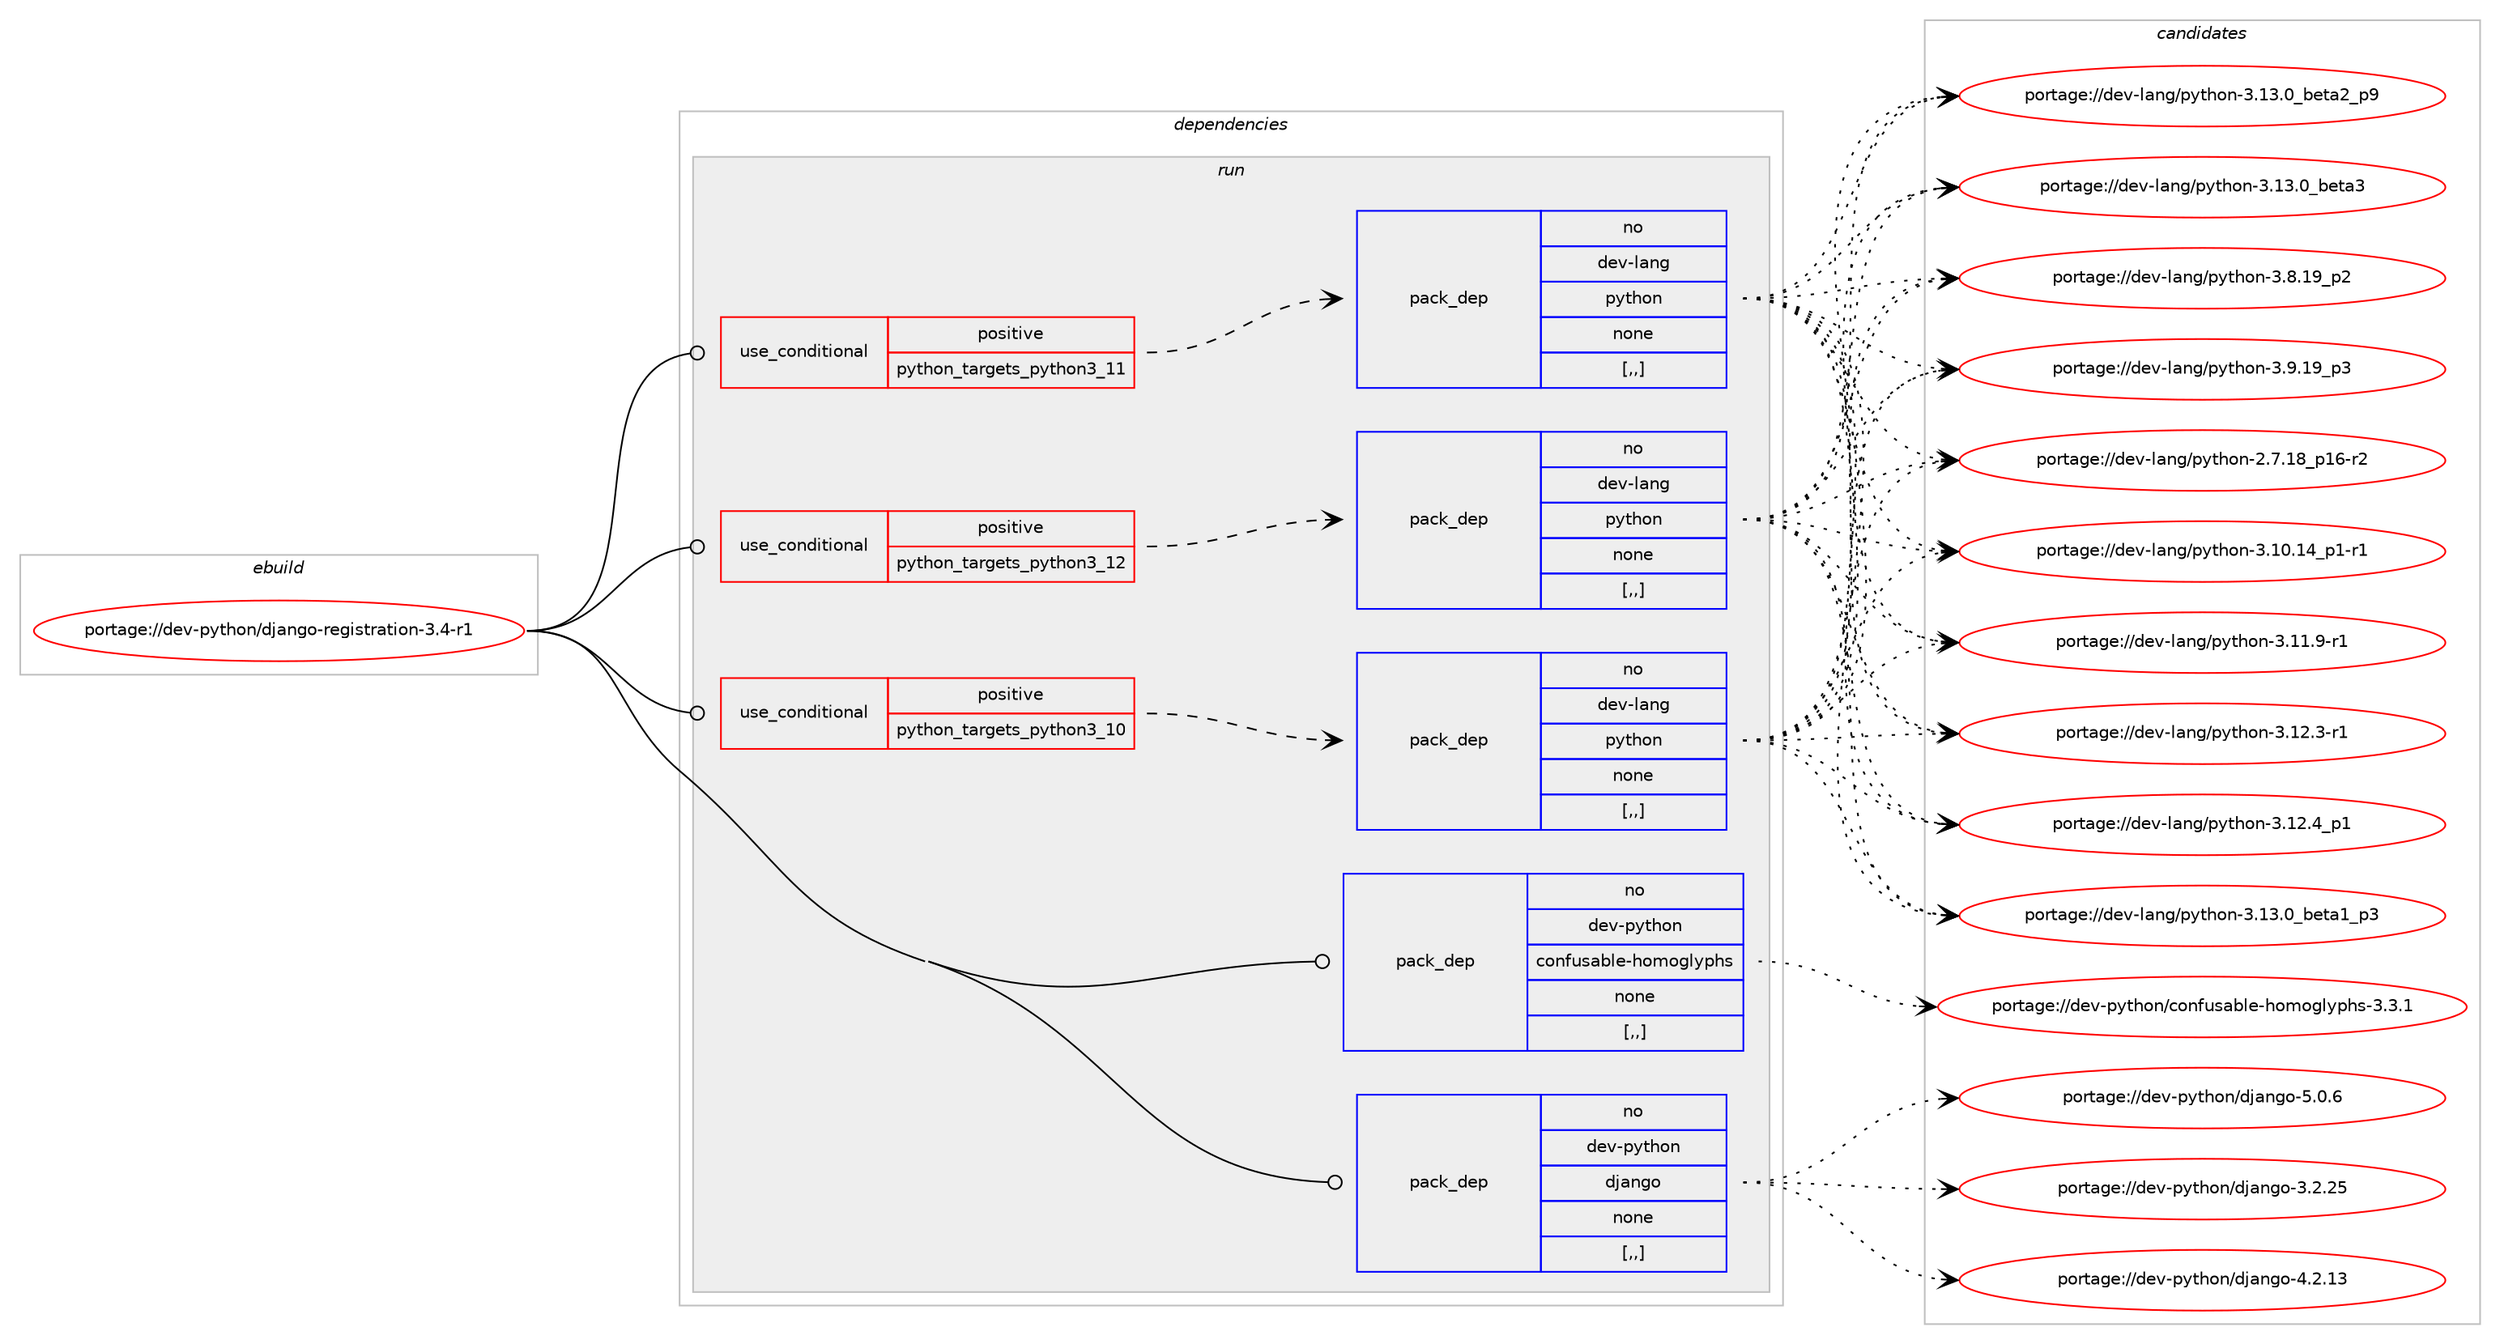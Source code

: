digraph prolog {

# *************
# Graph options
# *************

newrank=true;
concentrate=true;
compound=true;
graph [rankdir=LR,fontname=Helvetica,fontsize=10,ranksep=1.5];#, ranksep=2.5, nodesep=0.2];
edge  [arrowhead=vee];
node  [fontname=Helvetica,fontsize=10];

# **********
# The ebuild
# **********

subgraph cluster_leftcol {
color=gray;
rank=same;
label=<<i>ebuild</i>>;
id [label="portage://dev-python/django-registration-3.4-r1", color=red, width=4, href="../dev-python/django-registration-3.4-r1.svg"];
}

# ****************
# The dependencies
# ****************

subgraph cluster_midcol {
color=gray;
label=<<i>dependencies</i>>;
subgraph cluster_compile {
fillcolor="#eeeeee";
style=filled;
label=<<i>compile</i>>;
}
subgraph cluster_compileandrun {
fillcolor="#eeeeee";
style=filled;
label=<<i>compile and run</i>>;
}
subgraph cluster_run {
fillcolor="#eeeeee";
style=filled;
label=<<i>run</i>>;
subgraph cond31444 {
dependency141927 [label=<<TABLE BORDER="0" CELLBORDER="1" CELLSPACING="0" CELLPADDING="4"><TR><TD ROWSPAN="3" CELLPADDING="10">use_conditional</TD></TR><TR><TD>positive</TD></TR><TR><TD>python_targets_python3_10</TD></TR></TABLE>>, shape=none, color=red];
subgraph pack109271 {
dependency141928 [label=<<TABLE BORDER="0" CELLBORDER="1" CELLSPACING="0" CELLPADDING="4" WIDTH="220"><TR><TD ROWSPAN="6" CELLPADDING="30">pack_dep</TD></TR><TR><TD WIDTH="110">no</TD></TR><TR><TD>dev-lang</TD></TR><TR><TD>python</TD></TR><TR><TD>none</TD></TR><TR><TD>[,,]</TD></TR></TABLE>>, shape=none, color=blue];
}
dependency141927:e -> dependency141928:w [weight=20,style="dashed",arrowhead="vee"];
}
id:e -> dependency141927:w [weight=20,style="solid",arrowhead="odot"];
subgraph cond31445 {
dependency141929 [label=<<TABLE BORDER="0" CELLBORDER="1" CELLSPACING="0" CELLPADDING="4"><TR><TD ROWSPAN="3" CELLPADDING="10">use_conditional</TD></TR><TR><TD>positive</TD></TR><TR><TD>python_targets_python3_11</TD></TR></TABLE>>, shape=none, color=red];
subgraph pack109272 {
dependency141930 [label=<<TABLE BORDER="0" CELLBORDER="1" CELLSPACING="0" CELLPADDING="4" WIDTH="220"><TR><TD ROWSPAN="6" CELLPADDING="30">pack_dep</TD></TR><TR><TD WIDTH="110">no</TD></TR><TR><TD>dev-lang</TD></TR><TR><TD>python</TD></TR><TR><TD>none</TD></TR><TR><TD>[,,]</TD></TR></TABLE>>, shape=none, color=blue];
}
dependency141929:e -> dependency141930:w [weight=20,style="dashed",arrowhead="vee"];
}
id:e -> dependency141929:w [weight=20,style="solid",arrowhead="odot"];
subgraph cond31446 {
dependency141931 [label=<<TABLE BORDER="0" CELLBORDER="1" CELLSPACING="0" CELLPADDING="4"><TR><TD ROWSPAN="3" CELLPADDING="10">use_conditional</TD></TR><TR><TD>positive</TD></TR><TR><TD>python_targets_python3_12</TD></TR></TABLE>>, shape=none, color=red];
subgraph pack109273 {
dependency141932 [label=<<TABLE BORDER="0" CELLBORDER="1" CELLSPACING="0" CELLPADDING="4" WIDTH="220"><TR><TD ROWSPAN="6" CELLPADDING="30">pack_dep</TD></TR><TR><TD WIDTH="110">no</TD></TR><TR><TD>dev-lang</TD></TR><TR><TD>python</TD></TR><TR><TD>none</TD></TR><TR><TD>[,,]</TD></TR></TABLE>>, shape=none, color=blue];
}
dependency141931:e -> dependency141932:w [weight=20,style="dashed",arrowhead="vee"];
}
id:e -> dependency141931:w [weight=20,style="solid",arrowhead="odot"];
subgraph pack109274 {
dependency141933 [label=<<TABLE BORDER="0" CELLBORDER="1" CELLSPACING="0" CELLPADDING="4" WIDTH="220"><TR><TD ROWSPAN="6" CELLPADDING="30">pack_dep</TD></TR><TR><TD WIDTH="110">no</TD></TR><TR><TD>dev-python</TD></TR><TR><TD>confusable-homoglyphs</TD></TR><TR><TD>none</TD></TR><TR><TD>[,,]</TD></TR></TABLE>>, shape=none, color=blue];
}
id:e -> dependency141933:w [weight=20,style="solid",arrowhead="odot"];
subgraph pack109275 {
dependency141934 [label=<<TABLE BORDER="0" CELLBORDER="1" CELLSPACING="0" CELLPADDING="4" WIDTH="220"><TR><TD ROWSPAN="6" CELLPADDING="30">pack_dep</TD></TR><TR><TD WIDTH="110">no</TD></TR><TR><TD>dev-python</TD></TR><TR><TD>django</TD></TR><TR><TD>none</TD></TR><TR><TD>[,,]</TD></TR></TABLE>>, shape=none, color=blue];
}
id:e -> dependency141934:w [weight=20,style="solid",arrowhead="odot"];
}
}

# **************
# The candidates
# **************

subgraph cluster_choices {
rank=same;
color=gray;
label=<<i>candidates</i>>;

subgraph choice109271 {
color=black;
nodesep=1;
choice100101118451089711010347112121116104111110455046554649569511249544511450 [label="portage://dev-lang/python-2.7.18_p16-r2", color=red, width=4,href="../dev-lang/python-2.7.18_p16-r2.svg"];
choice100101118451089711010347112121116104111110455146494846495295112494511449 [label="portage://dev-lang/python-3.10.14_p1-r1", color=red, width=4,href="../dev-lang/python-3.10.14_p1-r1.svg"];
choice100101118451089711010347112121116104111110455146494946574511449 [label="portage://dev-lang/python-3.11.9-r1", color=red, width=4,href="../dev-lang/python-3.11.9-r1.svg"];
choice100101118451089711010347112121116104111110455146495046514511449 [label="portage://dev-lang/python-3.12.3-r1", color=red, width=4,href="../dev-lang/python-3.12.3-r1.svg"];
choice100101118451089711010347112121116104111110455146495046529511249 [label="portage://dev-lang/python-3.12.4_p1", color=red, width=4,href="../dev-lang/python-3.12.4_p1.svg"];
choice10010111845108971101034711212111610411111045514649514648959810111697499511251 [label="portage://dev-lang/python-3.13.0_beta1_p3", color=red, width=4,href="../dev-lang/python-3.13.0_beta1_p3.svg"];
choice10010111845108971101034711212111610411111045514649514648959810111697509511257 [label="portage://dev-lang/python-3.13.0_beta2_p9", color=red, width=4,href="../dev-lang/python-3.13.0_beta2_p9.svg"];
choice1001011184510897110103471121211161041111104551464951464895981011169751 [label="portage://dev-lang/python-3.13.0_beta3", color=red, width=4,href="../dev-lang/python-3.13.0_beta3.svg"];
choice100101118451089711010347112121116104111110455146564649579511250 [label="portage://dev-lang/python-3.8.19_p2", color=red, width=4,href="../dev-lang/python-3.8.19_p2.svg"];
choice100101118451089711010347112121116104111110455146574649579511251 [label="portage://dev-lang/python-3.9.19_p3", color=red, width=4,href="../dev-lang/python-3.9.19_p3.svg"];
dependency141928:e -> choice100101118451089711010347112121116104111110455046554649569511249544511450:w [style=dotted,weight="100"];
dependency141928:e -> choice100101118451089711010347112121116104111110455146494846495295112494511449:w [style=dotted,weight="100"];
dependency141928:e -> choice100101118451089711010347112121116104111110455146494946574511449:w [style=dotted,weight="100"];
dependency141928:e -> choice100101118451089711010347112121116104111110455146495046514511449:w [style=dotted,weight="100"];
dependency141928:e -> choice100101118451089711010347112121116104111110455146495046529511249:w [style=dotted,weight="100"];
dependency141928:e -> choice10010111845108971101034711212111610411111045514649514648959810111697499511251:w [style=dotted,weight="100"];
dependency141928:e -> choice10010111845108971101034711212111610411111045514649514648959810111697509511257:w [style=dotted,weight="100"];
dependency141928:e -> choice1001011184510897110103471121211161041111104551464951464895981011169751:w [style=dotted,weight="100"];
dependency141928:e -> choice100101118451089711010347112121116104111110455146564649579511250:w [style=dotted,weight="100"];
dependency141928:e -> choice100101118451089711010347112121116104111110455146574649579511251:w [style=dotted,weight="100"];
}
subgraph choice109272 {
color=black;
nodesep=1;
choice100101118451089711010347112121116104111110455046554649569511249544511450 [label="portage://dev-lang/python-2.7.18_p16-r2", color=red, width=4,href="../dev-lang/python-2.7.18_p16-r2.svg"];
choice100101118451089711010347112121116104111110455146494846495295112494511449 [label="portage://dev-lang/python-3.10.14_p1-r1", color=red, width=4,href="../dev-lang/python-3.10.14_p1-r1.svg"];
choice100101118451089711010347112121116104111110455146494946574511449 [label="portage://dev-lang/python-3.11.9-r1", color=red, width=4,href="../dev-lang/python-3.11.9-r1.svg"];
choice100101118451089711010347112121116104111110455146495046514511449 [label="portage://dev-lang/python-3.12.3-r1", color=red, width=4,href="../dev-lang/python-3.12.3-r1.svg"];
choice100101118451089711010347112121116104111110455146495046529511249 [label="portage://dev-lang/python-3.12.4_p1", color=red, width=4,href="../dev-lang/python-3.12.4_p1.svg"];
choice10010111845108971101034711212111610411111045514649514648959810111697499511251 [label="portage://dev-lang/python-3.13.0_beta1_p3", color=red, width=4,href="../dev-lang/python-3.13.0_beta1_p3.svg"];
choice10010111845108971101034711212111610411111045514649514648959810111697509511257 [label="portage://dev-lang/python-3.13.0_beta2_p9", color=red, width=4,href="../dev-lang/python-3.13.0_beta2_p9.svg"];
choice1001011184510897110103471121211161041111104551464951464895981011169751 [label="portage://dev-lang/python-3.13.0_beta3", color=red, width=4,href="../dev-lang/python-3.13.0_beta3.svg"];
choice100101118451089711010347112121116104111110455146564649579511250 [label="portage://dev-lang/python-3.8.19_p2", color=red, width=4,href="../dev-lang/python-3.8.19_p2.svg"];
choice100101118451089711010347112121116104111110455146574649579511251 [label="portage://dev-lang/python-3.9.19_p3", color=red, width=4,href="../dev-lang/python-3.9.19_p3.svg"];
dependency141930:e -> choice100101118451089711010347112121116104111110455046554649569511249544511450:w [style=dotted,weight="100"];
dependency141930:e -> choice100101118451089711010347112121116104111110455146494846495295112494511449:w [style=dotted,weight="100"];
dependency141930:e -> choice100101118451089711010347112121116104111110455146494946574511449:w [style=dotted,weight="100"];
dependency141930:e -> choice100101118451089711010347112121116104111110455146495046514511449:w [style=dotted,weight="100"];
dependency141930:e -> choice100101118451089711010347112121116104111110455146495046529511249:w [style=dotted,weight="100"];
dependency141930:e -> choice10010111845108971101034711212111610411111045514649514648959810111697499511251:w [style=dotted,weight="100"];
dependency141930:e -> choice10010111845108971101034711212111610411111045514649514648959810111697509511257:w [style=dotted,weight="100"];
dependency141930:e -> choice1001011184510897110103471121211161041111104551464951464895981011169751:w [style=dotted,weight="100"];
dependency141930:e -> choice100101118451089711010347112121116104111110455146564649579511250:w [style=dotted,weight="100"];
dependency141930:e -> choice100101118451089711010347112121116104111110455146574649579511251:w [style=dotted,weight="100"];
}
subgraph choice109273 {
color=black;
nodesep=1;
choice100101118451089711010347112121116104111110455046554649569511249544511450 [label="portage://dev-lang/python-2.7.18_p16-r2", color=red, width=4,href="../dev-lang/python-2.7.18_p16-r2.svg"];
choice100101118451089711010347112121116104111110455146494846495295112494511449 [label="portage://dev-lang/python-3.10.14_p1-r1", color=red, width=4,href="../dev-lang/python-3.10.14_p1-r1.svg"];
choice100101118451089711010347112121116104111110455146494946574511449 [label="portage://dev-lang/python-3.11.9-r1", color=red, width=4,href="../dev-lang/python-3.11.9-r1.svg"];
choice100101118451089711010347112121116104111110455146495046514511449 [label="portage://dev-lang/python-3.12.3-r1", color=red, width=4,href="../dev-lang/python-3.12.3-r1.svg"];
choice100101118451089711010347112121116104111110455146495046529511249 [label="portage://dev-lang/python-3.12.4_p1", color=red, width=4,href="../dev-lang/python-3.12.4_p1.svg"];
choice10010111845108971101034711212111610411111045514649514648959810111697499511251 [label="portage://dev-lang/python-3.13.0_beta1_p3", color=red, width=4,href="../dev-lang/python-3.13.0_beta1_p3.svg"];
choice10010111845108971101034711212111610411111045514649514648959810111697509511257 [label="portage://dev-lang/python-3.13.0_beta2_p9", color=red, width=4,href="../dev-lang/python-3.13.0_beta2_p9.svg"];
choice1001011184510897110103471121211161041111104551464951464895981011169751 [label="portage://dev-lang/python-3.13.0_beta3", color=red, width=4,href="../dev-lang/python-3.13.0_beta3.svg"];
choice100101118451089711010347112121116104111110455146564649579511250 [label="portage://dev-lang/python-3.8.19_p2", color=red, width=4,href="../dev-lang/python-3.8.19_p2.svg"];
choice100101118451089711010347112121116104111110455146574649579511251 [label="portage://dev-lang/python-3.9.19_p3", color=red, width=4,href="../dev-lang/python-3.9.19_p3.svg"];
dependency141932:e -> choice100101118451089711010347112121116104111110455046554649569511249544511450:w [style=dotted,weight="100"];
dependency141932:e -> choice100101118451089711010347112121116104111110455146494846495295112494511449:w [style=dotted,weight="100"];
dependency141932:e -> choice100101118451089711010347112121116104111110455146494946574511449:w [style=dotted,weight="100"];
dependency141932:e -> choice100101118451089711010347112121116104111110455146495046514511449:w [style=dotted,weight="100"];
dependency141932:e -> choice100101118451089711010347112121116104111110455146495046529511249:w [style=dotted,weight="100"];
dependency141932:e -> choice10010111845108971101034711212111610411111045514649514648959810111697499511251:w [style=dotted,weight="100"];
dependency141932:e -> choice10010111845108971101034711212111610411111045514649514648959810111697509511257:w [style=dotted,weight="100"];
dependency141932:e -> choice1001011184510897110103471121211161041111104551464951464895981011169751:w [style=dotted,weight="100"];
dependency141932:e -> choice100101118451089711010347112121116104111110455146564649579511250:w [style=dotted,weight="100"];
dependency141932:e -> choice100101118451089711010347112121116104111110455146574649579511251:w [style=dotted,weight="100"];
}
subgraph choice109274 {
color=black;
nodesep=1;
choice100101118451121211161041111104799111110102117115979810810145104111109111103108121112104115455146514649 [label="portage://dev-python/confusable-homoglyphs-3.3.1", color=red, width=4,href="../dev-python/confusable-homoglyphs-3.3.1.svg"];
dependency141933:e -> choice100101118451121211161041111104799111110102117115979810810145104111109111103108121112104115455146514649:w [style=dotted,weight="100"];
}
subgraph choice109275 {
color=black;
nodesep=1;
choice10010111845112121116104111110471001069711010311145514650465053 [label="portage://dev-python/django-3.2.25", color=red, width=4,href="../dev-python/django-3.2.25.svg"];
choice10010111845112121116104111110471001069711010311145524650464951 [label="portage://dev-python/django-4.2.13", color=red, width=4,href="../dev-python/django-4.2.13.svg"];
choice100101118451121211161041111104710010697110103111455346484654 [label="portage://dev-python/django-5.0.6", color=red, width=4,href="../dev-python/django-5.0.6.svg"];
dependency141934:e -> choice10010111845112121116104111110471001069711010311145514650465053:w [style=dotted,weight="100"];
dependency141934:e -> choice10010111845112121116104111110471001069711010311145524650464951:w [style=dotted,weight="100"];
dependency141934:e -> choice100101118451121211161041111104710010697110103111455346484654:w [style=dotted,weight="100"];
}
}

}

